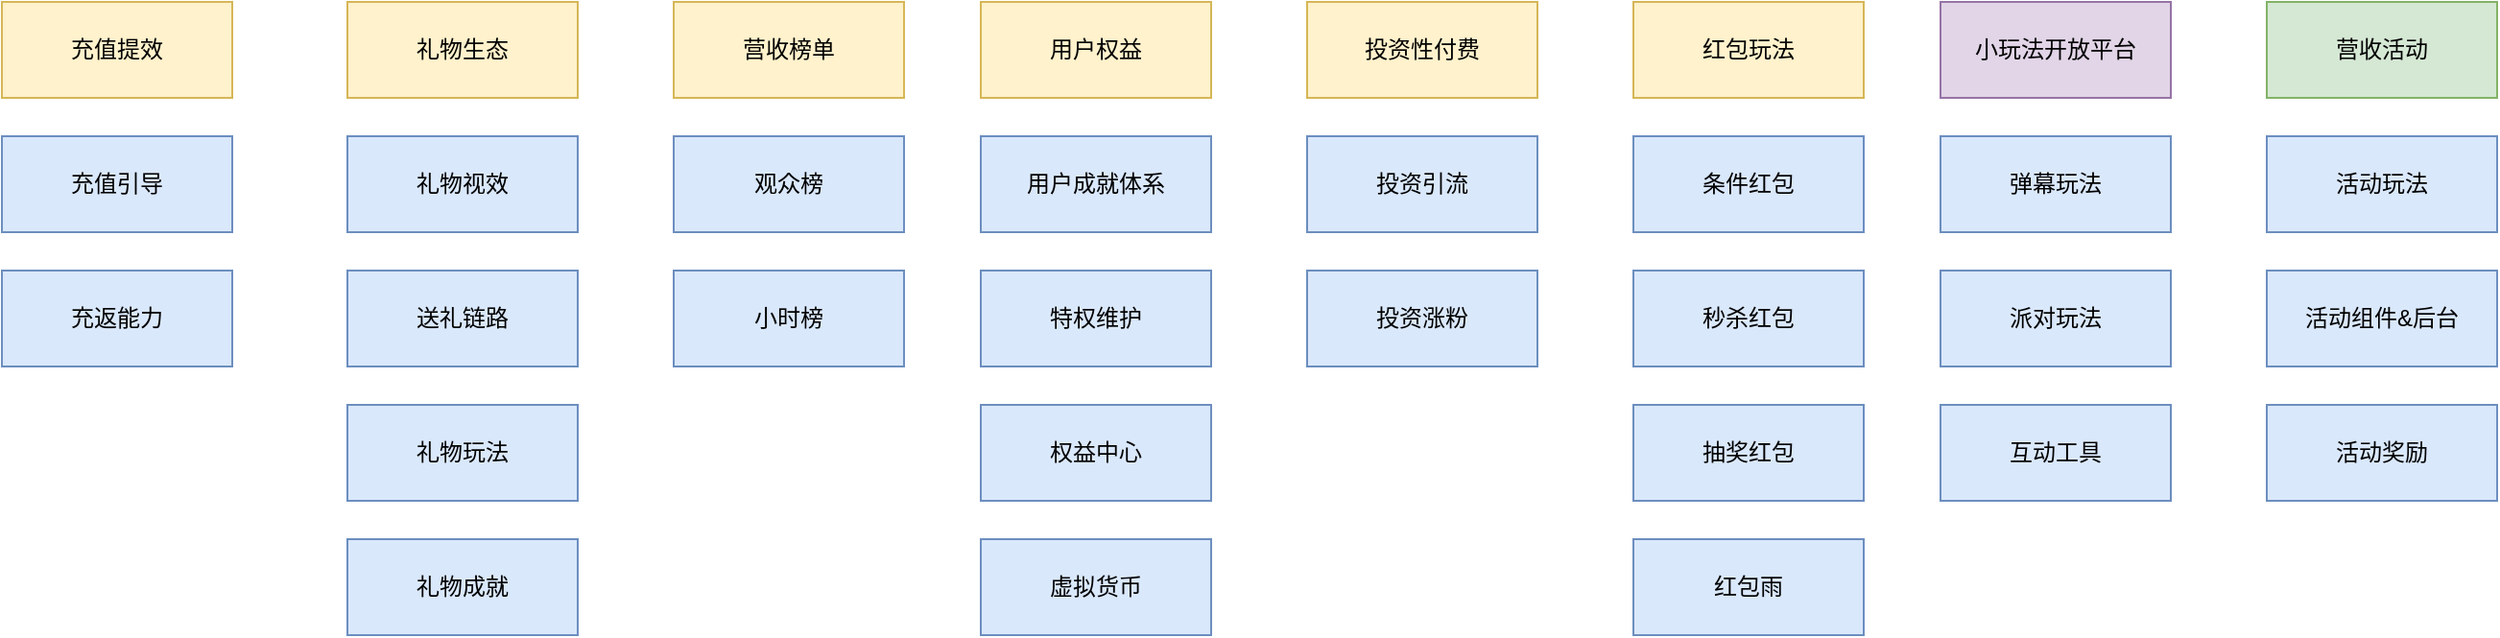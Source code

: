 <mxfile version="22.1.20" type="github">
  <diagram name="第 1 页" id="FI-wD5YfRy_zqxNueUI1">
    <mxGraphModel dx="2074" dy="1146" grid="1" gridSize="10" guides="1" tooltips="1" connect="1" arrows="1" fold="1" page="0" pageScale="1" pageWidth="827" pageHeight="1169" math="0" shadow="0">
      <root>
        <mxCell id="0" />
        <mxCell id="1" parent="0" />
        <mxCell id="0t6TCpgGWpYNu3UBGTI9-1" value="充值提效" style="rounded=0;whiteSpace=wrap;html=1;fillColor=#fff2cc;strokeColor=#d6b656;" vertex="1" parent="1">
          <mxGeometry x="150" y="340" width="120" height="50" as="geometry" />
        </mxCell>
        <mxCell id="0t6TCpgGWpYNu3UBGTI9-2" value="礼物生态" style="rounded=0;whiteSpace=wrap;html=1;fillColor=#fff2cc;strokeColor=#d6b656;" vertex="1" parent="1">
          <mxGeometry x="330" y="340" width="120" height="50" as="geometry" />
        </mxCell>
        <mxCell id="0t6TCpgGWpYNu3UBGTI9-3" value="营收榜单" style="rounded=0;whiteSpace=wrap;html=1;fillColor=#fff2cc;strokeColor=#d6b656;" vertex="1" parent="1">
          <mxGeometry x="500" y="340" width="120" height="50" as="geometry" />
        </mxCell>
        <mxCell id="0t6TCpgGWpYNu3UBGTI9-4" value="用户权益" style="rounded=0;whiteSpace=wrap;html=1;fillColor=#fff2cc;strokeColor=#d6b656;" vertex="1" parent="1">
          <mxGeometry x="660" y="340" width="120" height="50" as="geometry" />
        </mxCell>
        <mxCell id="0t6TCpgGWpYNu3UBGTI9-5" value="投资性付费" style="rounded=0;whiteSpace=wrap;html=1;fillColor=#fff2cc;strokeColor=#d6b656;" vertex="1" parent="1">
          <mxGeometry x="830" y="340" width="120" height="50" as="geometry" />
        </mxCell>
        <mxCell id="0t6TCpgGWpYNu3UBGTI9-6" value="红包玩法" style="rounded=0;whiteSpace=wrap;html=1;fillColor=#fff2cc;strokeColor=#d6b656;" vertex="1" parent="1">
          <mxGeometry x="1000" y="340" width="120" height="50" as="geometry" />
        </mxCell>
        <mxCell id="0t6TCpgGWpYNu3UBGTI9-7" value="小玩法开放平台" style="rounded=0;whiteSpace=wrap;html=1;fillColor=#e1d5e7;strokeColor=#9673a6;" vertex="1" parent="1">
          <mxGeometry x="1160" y="340" width="120" height="50" as="geometry" />
        </mxCell>
        <mxCell id="0t6TCpgGWpYNu3UBGTI9-8" value="营收活动" style="rounded=0;whiteSpace=wrap;html=1;fillColor=#d5e8d4;strokeColor=#82b366;" vertex="1" parent="1">
          <mxGeometry x="1330" y="340" width="120" height="50" as="geometry" />
        </mxCell>
        <mxCell id="0t6TCpgGWpYNu3UBGTI9-9" value="充值引导" style="rounded=0;whiteSpace=wrap;html=1;fillColor=#dae8fc;strokeColor=#6c8ebf;" vertex="1" parent="1">
          <mxGeometry x="150" y="410" width="120" height="50" as="geometry" />
        </mxCell>
        <mxCell id="0t6TCpgGWpYNu3UBGTI9-10" value="充返能力" style="rounded=0;whiteSpace=wrap;html=1;fillColor=#dae8fc;strokeColor=#6c8ebf;" vertex="1" parent="1">
          <mxGeometry x="150" y="480" width="120" height="50" as="geometry" />
        </mxCell>
        <mxCell id="0t6TCpgGWpYNu3UBGTI9-11" value="礼物视效" style="rounded=0;whiteSpace=wrap;html=1;fillColor=#dae8fc;strokeColor=#6c8ebf;" vertex="1" parent="1">
          <mxGeometry x="330" y="410" width="120" height="50" as="geometry" />
        </mxCell>
        <mxCell id="0t6TCpgGWpYNu3UBGTI9-12" value="送礼链路" style="rounded=0;whiteSpace=wrap;html=1;fillColor=#dae8fc;strokeColor=#6c8ebf;" vertex="1" parent="1">
          <mxGeometry x="330" y="480" width="120" height="50" as="geometry" />
        </mxCell>
        <mxCell id="0t6TCpgGWpYNu3UBGTI9-13" value="礼物玩法" style="rounded=0;whiteSpace=wrap;html=1;fillColor=#dae8fc;strokeColor=#6c8ebf;" vertex="1" parent="1">
          <mxGeometry x="330" y="550" width="120" height="50" as="geometry" />
        </mxCell>
        <mxCell id="0t6TCpgGWpYNu3UBGTI9-14" value="礼物成就" style="rounded=0;whiteSpace=wrap;html=1;fillColor=#dae8fc;strokeColor=#6c8ebf;" vertex="1" parent="1">
          <mxGeometry x="330" y="620" width="120" height="50" as="geometry" />
        </mxCell>
        <mxCell id="0t6TCpgGWpYNu3UBGTI9-15" value="观众榜" style="rounded=0;whiteSpace=wrap;html=1;fillColor=#dae8fc;strokeColor=#6c8ebf;" vertex="1" parent="1">
          <mxGeometry x="500" y="410" width="120" height="50" as="geometry" />
        </mxCell>
        <mxCell id="0t6TCpgGWpYNu3UBGTI9-16" value="小时榜" style="rounded=0;whiteSpace=wrap;html=1;fillColor=#dae8fc;strokeColor=#6c8ebf;" vertex="1" parent="1">
          <mxGeometry x="500" y="480" width="120" height="50" as="geometry" />
        </mxCell>
        <mxCell id="0t6TCpgGWpYNu3UBGTI9-17" value="用户成就体系" style="rounded=0;whiteSpace=wrap;html=1;fillColor=#dae8fc;strokeColor=#6c8ebf;" vertex="1" parent="1">
          <mxGeometry x="660" y="410" width="120" height="50" as="geometry" />
        </mxCell>
        <mxCell id="0t6TCpgGWpYNu3UBGTI9-18" value="特权维护" style="rounded=0;whiteSpace=wrap;html=1;fillColor=#dae8fc;strokeColor=#6c8ebf;" vertex="1" parent="1">
          <mxGeometry x="660" y="480" width="120" height="50" as="geometry" />
        </mxCell>
        <mxCell id="0t6TCpgGWpYNu3UBGTI9-19" value="权益中心" style="rounded=0;whiteSpace=wrap;html=1;fillColor=#dae8fc;strokeColor=#6c8ebf;" vertex="1" parent="1">
          <mxGeometry x="660" y="550" width="120" height="50" as="geometry" />
        </mxCell>
        <mxCell id="0t6TCpgGWpYNu3UBGTI9-20" value="虚拟货币" style="rounded=0;whiteSpace=wrap;html=1;fillColor=#dae8fc;strokeColor=#6c8ebf;" vertex="1" parent="1">
          <mxGeometry x="660" y="620" width="120" height="50" as="geometry" />
        </mxCell>
        <mxCell id="0t6TCpgGWpYNu3UBGTI9-21" value="投资引流" style="rounded=0;whiteSpace=wrap;html=1;fillColor=#dae8fc;strokeColor=#6c8ebf;" vertex="1" parent="1">
          <mxGeometry x="830" y="410" width="120" height="50" as="geometry" />
        </mxCell>
        <mxCell id="0t6TCpgGWpYNu3UBGTI9-22" value="投资涨粉" style="rounded=0;whiteSpace=wrap;html=1;fillColor=#dae8fc;strokeColor=#6c8ebf;" vertex="1" parent="1">
          <mxGeometry x="830" y="480" width="120" height="50" as="geometry" />
        </mxCell>
        <mxCell id="0t6TCpgGWpYNu3UBGTI9-23" value="条件红包" style="rounded=0;whiteSpace=wrap;html=1;fillColor=#dae8fc;strokeColor=#6c8ebf;" vertex="1" parent="1">
          <mxGeometry x="1000" y="410" width="120" height="50" as="geometry" />
        </mxCell>
        <mxCell id="0t6TCpgGWpYNu3UBGTI9-24" value="秒杀红包" style="rounded=0;whiteSpace=wrap;html=1;fillColor=#dae8fc;strokeColor=#6c8ebf;" vertex="1" parent="1">
          <mxGeometry x="1000" y="480" width="120" height="50" as="geometry" />
        </mxCell>
        <mxCell id="0t6TCpgGWpYNu3UBGTI9-25" value="抽奖红包" style="rounded=0;whiteSpace=wrap;html=1;fillColor=#dae8fc;strokeColor=#6c8ebf;" vertex="1" parent="1">
          <mxGeometry x="1000" y="550" width="120" height="50" as="geometry" />
        </mxCell>
        <mxCell id="0t6TCpgGWpYNu3UBGTI9-26" value="红包雨" style="rounded=0;whiteSpace=wrap;html=1;fillColor=#dae8fc;strokeColor=#6c8ebf;" vertex="1" parent="1">
          <mxGeometry x="1000" y="620" width="120" height="50" as="geometry" />
        </mxCell>
        <mxCell id="0t6TCpgGWpYNu3UBGTI9-27" value="弹幕玩法" style="rounded=0;whiteSpace=wrap;html=1;fillColor=#dae8fc;strokeColor=#6c8ebf;" vertex="1" parent="1">
          <mxGeometry x="1160" y="410" width="120" height="50" as="geometry" />
        </mxCell>
        <mxCell id="0t6TCpgGWpYNu3UBGTI9-28" value="派对玩法" style="rounded=0;whiteSpace=wrap;html=1;fillColor=#dae8fc;strokeColor=#6c8ebf;" vertex="1" parent="1">
          <mxGeometry x="1160" y="480" width="120" height="50" as="geometry" />
        </mxCell>
        <mxCell id="0t6TCpgGWpYNu3UBGTI9-29" value="互动工具" style="rounded=0;whiteSpace=wrap;html=1;fillColor=#dae8fc;strokeColor=#6c8ebf;" vertex="1" parent="1">
          <mxGeometry x="1160" y="550" width="120" height="50" as="geometry" />
        </mxCell>
        <mxCell id="0t6TCpgGWpYNu3UBGTI9-30" value="活动玩法" style="rounded=0;whiteSpace=wrap;html=1;fillColor=#dae8fc;strokeColor=#6c8ebf;" vertex="1" parent="1">
          <mxGeometry x="1330" y="410" width="120" height="50" as="geometry" />
        </mxCell>
        <mxCell id="0t6TCpgGWpYNu3UBGTI9-31" value="活动组件&amp;amp;后台" style="rounded=0;whiteSpace=wrap;html=1;fillColor=#dae8fc;strokeColor=#6c8ebf;" vertex="1" parent="1">
          <mxGeometry x="1330" y="480" width="120" height="50" as="geometry" />
        </mxCell>
        <mxCell id="0t6TCpgGWpYNu3UBGTI9-32" value="活动奖励" style="rounded=0;whiteSpace=wrap;html=1;fillColor=#dae8fc;strokeColor=#6c8ebf;" vertex="1" parent="1">
          <mxGeometry x="1330" y="550" width="120" height="50" as="geometry" />
        </mxCell>
      </root>
    </mxGraphModel>
  </diagram>
</mxfile>
